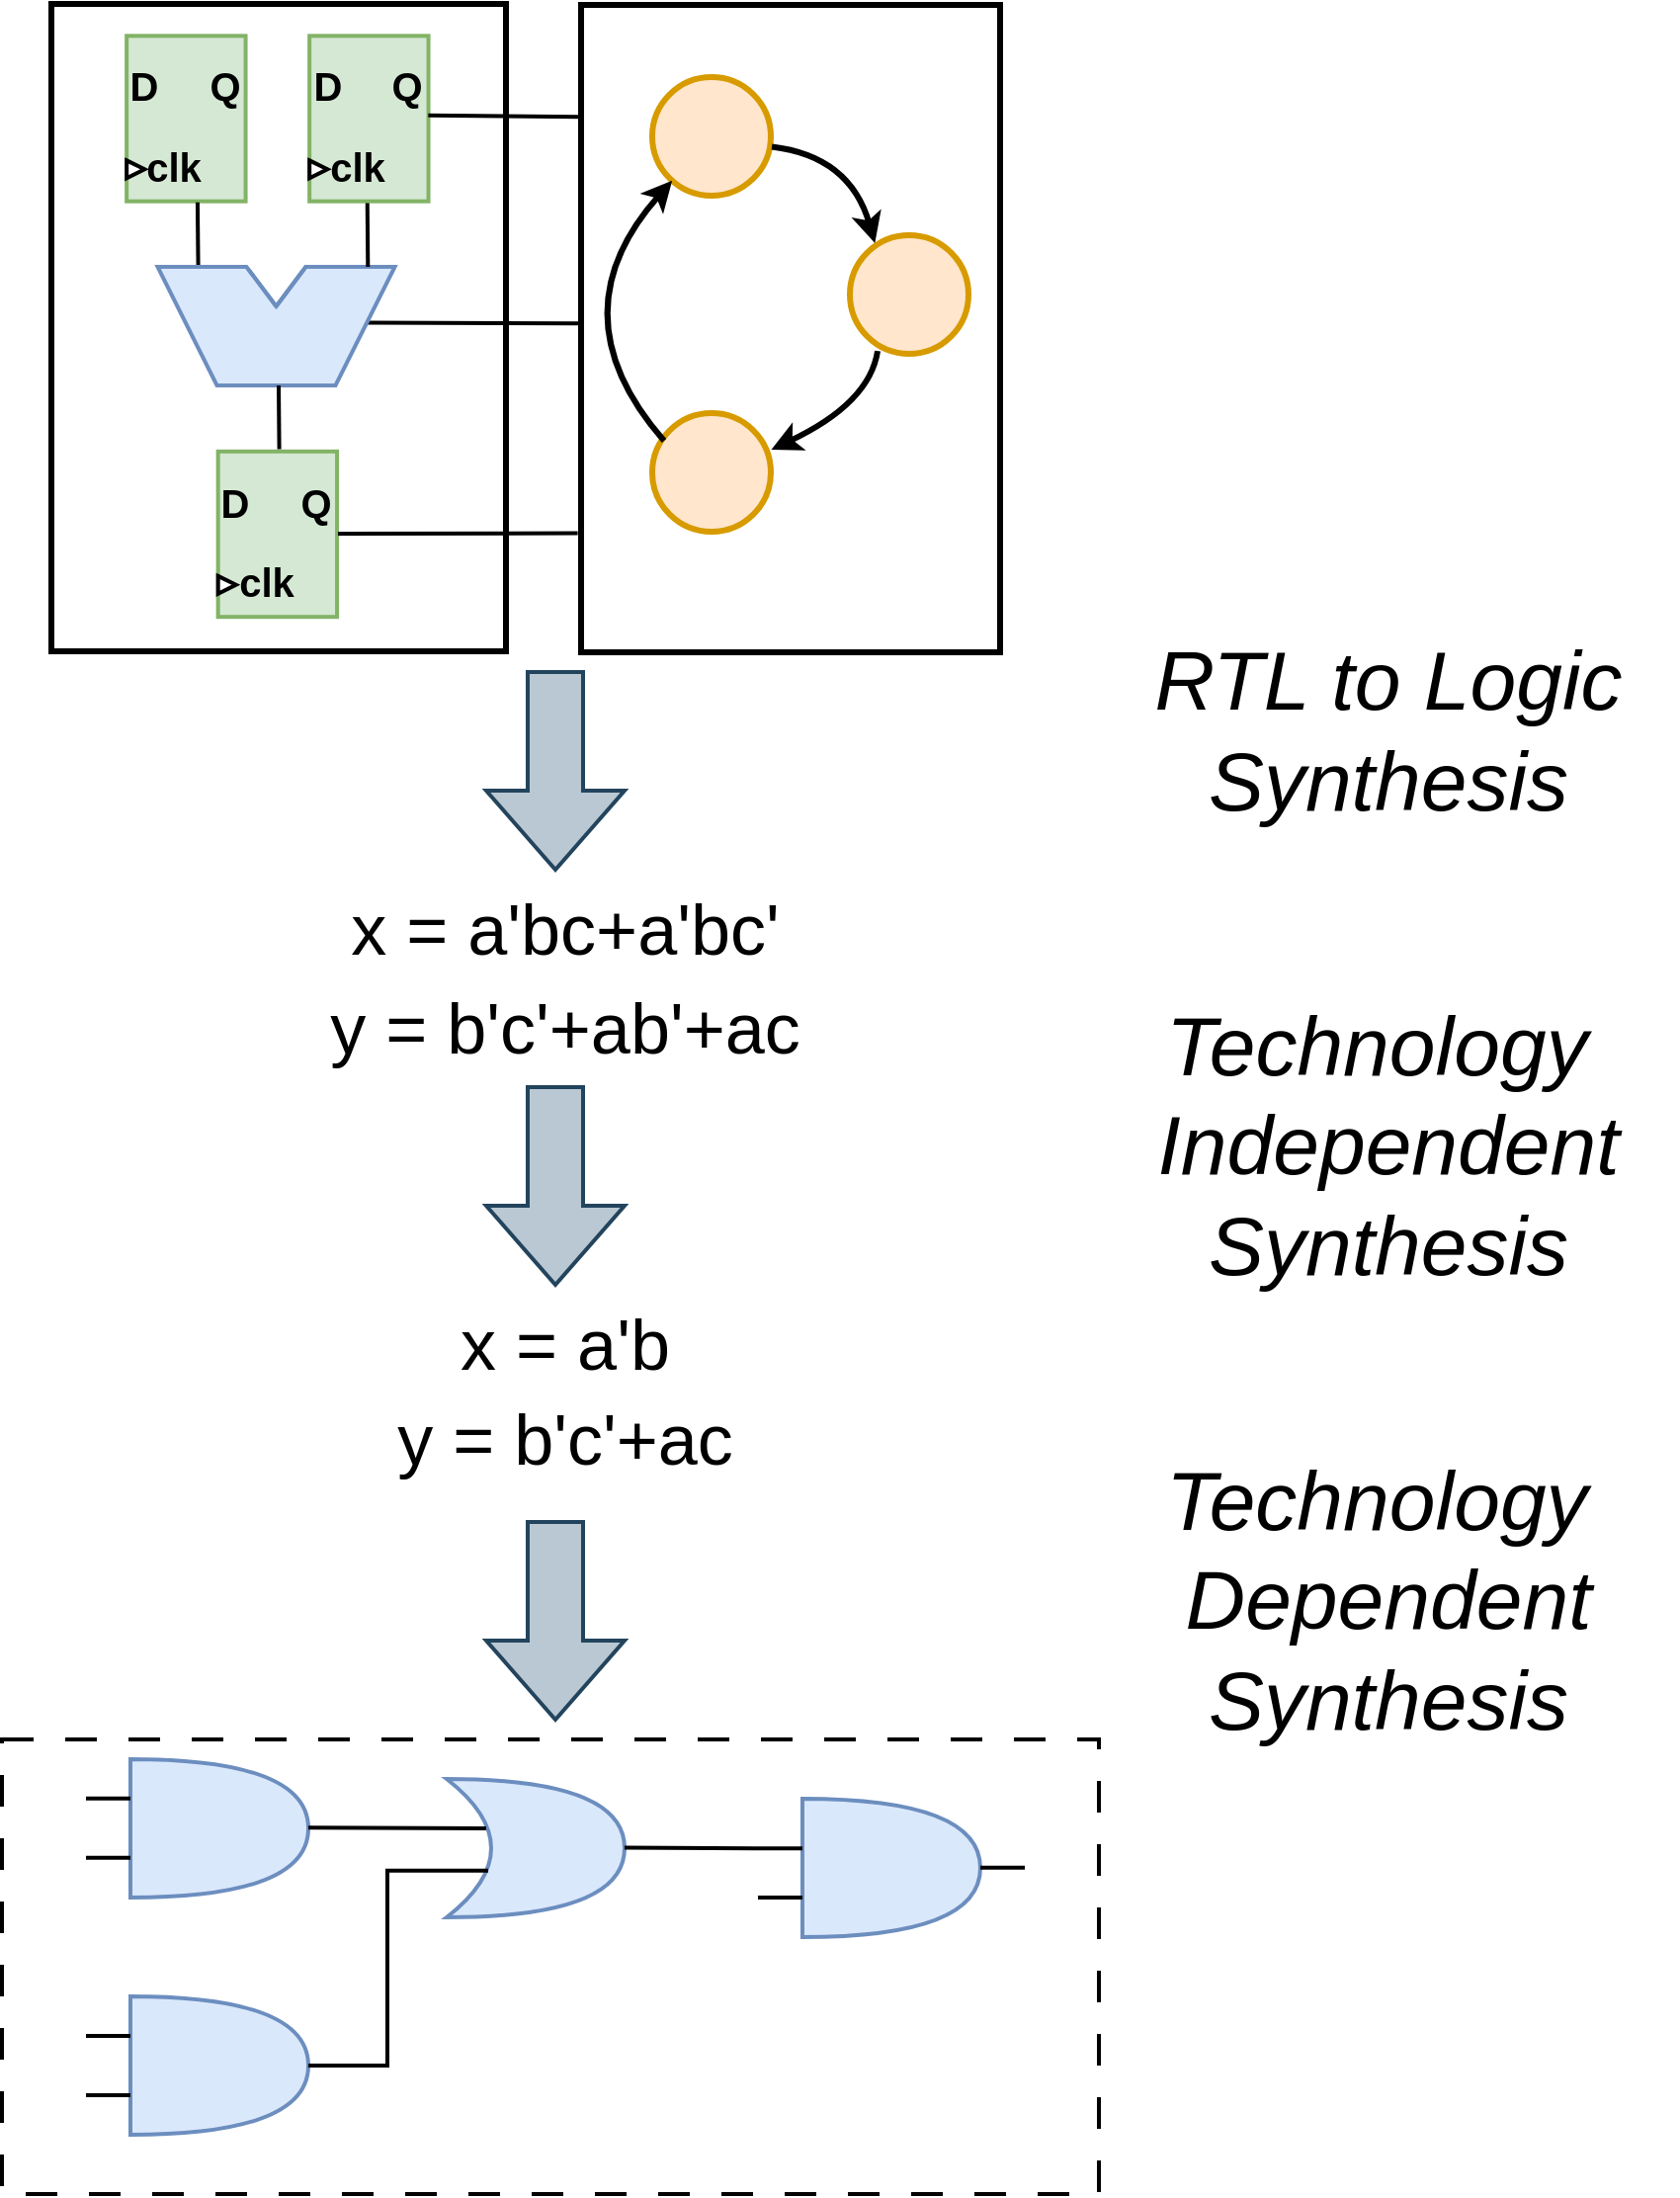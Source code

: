 <mxfile version="24.2.3" type="github">
  <diagram name="第 1 页" id="q-j6vuq5w8XLsUYLvh6M">
    <mxGraphModel dx="2524" dy="1431" grid="1" gridSize="10" guides="1" tooltips="1" connect="1" arrows="1" fold="1" page="1" pageScale="1" pageWidth="850" pageHeight="1130" math="0" shadow="0">
      <root>
        <mxCell id="0" />
        <mxCell id="1" parent="0" />
        <mxCell id="Zr5mx6mt9YZKuDAXMMV7-150" value="" style="rounded=0;whiteSpace=wrap;html=1;dashed=1;dashPattern=8 8;strokeWidth=2;" vertex="1" parent="1">
          <mxGeometry x="1" y="890" width="555" height="230" as="geometry" />
        </mxCell>
        <mxCell id="Zr5mx6mt9YZKuDAXMMV7-30" value="" style="rounded=0;whiteSpace=wrap;html=1;strokeWidth=3;fontFamily=Helvetica;" vertex="1" parent="1">
          <mxGeometry x="294" y="12.5" width="212" height="327.5" as="geometry" />
        </mxCell>
        <mxCell id="Zr5mx6mt9YZKuDAXMMV7-31" value="" style="ellipse;whiteSpace=wrap;html=1;aspect=fixed;fillColor=#ffe6cc;strokeColor=#d79b00;strokeWidth=3;fontFamily=Helvetica;" vertex="1" parent="1">
          <mxGeometry x="330" y="49" width="60" height="60" as="geometry" />
        </mxCell>
        <mxCell id="Zr5mx6mt9YZKuDAXMMV7-32" value="" style="ellipse;whiteSpace=wrap;html=1;aspect=fixed;fillColor=#ffe6cc;strokeColor=#d79b00;strokeWidth=3;fontFamily=Helvetica;" vertex="1" parent="1">
          <mxGeometry x="430" y="129" width="60" height="60" as="geometry" />
        </mxCell>
        <mxCell id="Zr5mx6mt9YZKuDAXMMV7-33" value="" style="ellipse;whiteSpace=wrap;html=1;aspect=fixed;fillColor=#ffe6cc;strokeColor=#d79b00;strokeWidth=3;fontFamily=Helvetica;" vertex="1" parent="1">
          <mxGeometry x="330" y="219" width="60" height="60" as="geometry" />
        </mxCell>
        <mxCell id="Zr5mx6mt9YZKuDAXMMV7-40" value="" style="curved=1;endArrow=classic;html=1;rounded=0;strokeWidth=3;exitX=0.427;exitY=1.016;exitDx=0;exitDy=0;exitPerimeter=0;fontFamily=Helvetica;" edge="1" parent="1" target="Zr5mx6mt9YZKuDAXMMV7-31">
          <mxGeometry width="50" height="50" relative="1" as="geometry">
            <mxPoint x="336" y="233" as="sourcePoint" />
            <mxPoint x="246" y="85" as="targetPoint" />
            <Array as="points">
              <mxPoint x="280" y="169" />
            </Array>
          </mxGeometry>
        </mxCell>
        <mxCell id="Zr5mx6mt9YZKuDAXMMV7-41" value="" style="curved=1;endArrow=classic;html=1;rounded=0;strokeWidth=3;exitX=1.009;exitY=0.588;exitDx=0;exitDy=0;exitPerimeter=0;entryX=0.211;entryY=0.066;entryDx=0;entryDy=0;entryPerimeter=0;fontFamily=Helvetica;" edge="1" parent="1" source="Zr5mx6mt9YZKuDAXMMV7-31" target="Zr5mx6mt9YZKuDAXMMV7-32">
          <mxGeometry width="50" height="50" relative="1" as="geometry">
            <mxPoint x="456" y="131" as="sourcePoint" />
            <mxPoint x="460" y="-1" as="targetPoint" />
            <Array as="points">
              <mxPoint x="430" y="89" />
            </Array>
          </mxGeometry>
        </mxCell>
        <mxCell id="Zr5mx6mt9YZKuDAXMMV7-42" value="" style="curved=1;endArrow=classic;html=1;rounded=0;strokeWidth=3;exitX=0.234;exitY=0.976;exitDx=0;exitDy=0;exitPerimeter=0;entryX=1.004;entryY=0.308;entryDx=0;entryDy=0;entryPerimeter=0;fontFamily=Helvetica;" edge="1" parent="1" source="Zr5mx6mt9YZKuDAXMMV7-32" target="Zr5mx6mt9YZKuDAXMMV7-33">
          <mxGeometry width="50" height="50" relative="1" as="geometry">
            <mxPoint x="401" y="209" as="sourcePoint" />
            <mxPoint x="453" y="258" as="targetPoint" />
            <Array as="points">
              <mxPoint x="440" y="214" />
            </Array>
          </mxGeometry>
        </mxCell>
        <mxCell id="Zr5mx6mt9YZKuDAXMMV7-43" value="" style="html=1;shadow=0;dashed=0;align=center;verticalAlign=middle;shape=mxgraph.arrows2.arrow;dy=0.6;dx=40;direction=south;notch=0;fillColor=#bac8d3;strokeColor=#23445d;strokeWidth=2;fontFamily=Helvetica;" vertex="1" parent="1">
          <mxGeometry x="246" y="350" width="70" height="100" as="geometry" />
        </mxCell>
        <mxCell id="Zr5mx6mt9YZKuDAXMMV7-66" value="" style="group;fontFamily=Helvetica;" vertex="1" connectable="0" parent="1">
          <mxGeometry x="46" y="28.75" width="210" height="308.75" as="geometry" />
        </mxCell>
        <mxCell id="Zr5mx6mt9YZKuDAXMMV7-121" value="" style="rounded=0;whiteSpace=wrap;html=1;strokeWidth=3;fontFamily=Helvetica;" vertex="1" parent="Zr5mx6mt9YZKuDAXMMV7-66">
          <mxGeometry x="-20" y="-16.75" width="230" height="327.5" as="geometry" />
        </mxCell>
        <mxCell id="Zr5mx6mt9YZKuDAXMMV7-67" value="" style="rounded=0;whiteSpace=wrap;html=1;rotation=90;strokeWidth=2;fontFamily=Helvetica;fillColor=#d5e8d4;strokeColor=#82b366;" vertex="1" parent="Zr5mx6mt9YZKuDAXMMV7-66">
          <mxGeometry x="6.333" y="11.149" width="83.69" height="60.203" as="geometry" />
        </mxCell>
        <mxCell id="Zr5mx6mt9YZKuDAXMMV7-68" value="&lt;font size=&quot;1&quot;&gt;&lt;b style=&quot;font-size: 20px;&quot;&gt;D&lt;/b&gt;&lt;/font&gt;" style="text;html=1;strokeColor=none;fillColor=none;align=center;verticalAlign=middle;whiteSpace=wrap;rounded=0;strokeWidth=2;fontFamily=Helvetica;" vertex="1" parent="Zr5mx6mt9YZKuDAXMMV7-66">
          <mxGeometry y="11.149" width="54.286" height="26.757" as="geometry" />
        </mxCell>
        <mxCell id="Zr5mx6mt9YZKuDAXMMV7-69" value="&lt;font size=&quot;1&quot;&gt;&lt;b style=&quot;font-size: 20px;&quot;&gt;Q&lt;/b&gt;&lt;/font&gt;" style="text;html=1;strokeColor=none;fillColor=none;align=center;verticalAlign=middle;whiteSpace=wrap;rounded=0;strokeWidth=2;fontFamily=Helvetica;" vertex="1" parent="Zr5mx6mt9YZKuDAXMMV7-66">
          <mxGeometry x="40.714" y="11.149" width="54.286" height="26.757" as="geometry" />
        </mxCell>
        <mxCell id="Zr5mx6mt9YZKuDAXMMV7-70" value="" style="triangle;whiteSpace=wrap;html=1;strokeWidth=2;fontFamily=Helvetica;" vertex="1" parent="Zr5mx6mt9YZKuDAXMMV7-66">
          <mxGeometry x="18.095" y="62.432" width="9.048" height="8.919" as="geometry" />
        </mxCell>
        <mxCell id="Zr5mx6mt9YZKuDAXMMV7-71" value="&lt;font size=&quot;1&quot;&gt;&lt;b style=&quot;font-size: 20px;&quot;&gt;clk&lt;/b&gt;&lt;/font&gt;" style="text;html=1;strokeColor=none;fillColor=none;align=center;verticalAlign=middle;whiteSpace=wrap;rounded=0;strokeWidth=2;fontFamily=Helvetica;" vertex="1" parent="Zr5mx6mt9YZKuDAXMMV7-66">
          <mxGeometry x="15.381" y="51.73" width="54.286" height="26.757" as="geometry" />
        </mxCell>
        <mxCell id="Zr5mx6mt9YZKuDAXMMV7-118" value="" style="endArrow=none;html=1;rounded=0;endSize=6;strokeWidth=2;entryX=0.82;entryY=0.974;entryDx=0;entryDy=0;entryPerimeter=0;exitX=1.006;exitY=0.404;exitDx=0;exitDy=0;exitPerimeter=0;fontFamily=Helvetica;" edge="1" parent="Zr5mx6mt9YZKuDAXMMV7-66" source="Zr5mx6mt9YZKuDAXMMV7-67">
          <mxGeometry width="50" height="50" relative="1" as="geometry">
            <mxPoint x="55.005" y="82.5" as="sourcePoint" />
            <mxPoint x="54.29" y="116.21" as="targetPoint" />
          </mxGeometry>
        </mxCell>
        <mxCell id="Zr5mx6mt9YZKuDAXMMV7-123" value="" style="endArrow=none;html=1;rounded=0;endSize=6;strokeWidth=2;exitX=-0.004;exitY=0.492;exitDx=0;exitDy=0;exitPerimeter=0;entryX=0.481;entryY=0.002;entryDx=0;entryDy=0;entryPerimeter=0;fontFamily=Helvetica;" edge="1" parent="Zr5mx6mt9YZKuDAXMMV7-66" source="Zr5mx6mt9YZKuDAXMMV7-30">
          <mxGeometry width="50" height="50" relative="1" as="geometry">
            <mxPoint x="308" y="145.5" as="sourcePoint" />
            <mxPoint x="140" y="144.5" as="targetPoint" />
          </mxGeometry>
        </mxCell>
        <mxCell id="Zr5mx6mt9YZKuDAXMMV7-80" value="" style="group;fontFamily=Helvetica;" vertex="1" connectable="0" parent="1">
          <mxGeometry x="138.5" y="28.75" width="95" height="82.5" as="geometry" />
        </mxCell>
        <mxCell id="Zr5mx6mt9YZKuDAXMMV7-81" value="" style="rounded=0;whiteSpace=wrap;html=1;rotation=90;strokeWidth=2;fontFamily=Helvetica;fillColor=#d5e8d4;strokeColor=#82b366;" vertex="1" parent="Zr5mx6mt9YZKuDAXMMV7-80">
          <mxGeometry x="6.333" y="11.149" width="83.69" height="60.203" as="geometry" />
        </mxCell>
        <mxCell id="Zr5mx6mt9YZKuDAXMMV7-82" value="&lt;font size=&quot;1&quot;&gt;&lt;b style=&quot;font-size: 20px;&quot;&gt;D&lt;/b&gt;&lt;/font&gt;" style="text;html=1;strokeColor=none;fillColor=none;align=center;verticalAlign=middle;whiteSpace=wrap;rounded=0;strokeWidth=2;fontFamily=Helvetica;" vertex="1" parent="Zr5mx6mt9YZKuDAXMMV7-80">
          <mxGeometry y="11.149" width="54.286" height="26.757" as="geometry" />
        </mxCell>
        <mxCell id="Zr5mx6mt9YZKuDAXMMV7-83" value="&lt;font size=&quot;1&quot;&gt;&lt;b style=&quot;font-size: 20px;&quot;&gt;Q&lt;/b&gt;&lt;/font&gt;" style="text;html=1;strokeColor=none;fillColor=none;align=center;verticalAlign=middle;whiteSpace=wrap;rounded=0;strokeWidth=2;fontFamily=Helvetica;" vertex="1" parent="Zr5mx6mt9YZKuDAXMMV7-80">
          <mxGeometry x="40.714" y="11.149" width="54.286" height="26.757" as="geometry" />
        </mxCell>
        <mxCell id="Zr5mx6mt9YZKuDAXMMV7-84" value="" style="triangle;whiteSpace=wrap;html=1;strokeWidth=2;fontFamily=Helvetica;" vertex="1" parent="Zr5mx6mt9YZKuDAXMMV7-80">
          <mxGeometry x="18.095" y="62.432" width="9.048" height="8.919" as="geometry" />
        </mxCell>
        <mxCell id="Zr5mx6mt9YZKuDAXMMV7-85" value="&lt;font size=&quot;1&quot;&gt;&lt;b style=&quot;font-size: 20px;&quot;&gt;clk&lt;/b&gt;&lt;/font&gt;" style="text;html=1;strokeColor=none;fillColor=none;align=center;verticalAlign=middle;whiteSpace=wrap;rounded=0;strokeWidth=2;fontFamily=Helvetica;" vertex="1" parent="Zr5mx6mt9YZKuDAXMMV7-80">
          <mxGeometry x="15.381" y="51.73" width="54.286" height="26.757" as="geometry" />
        </mxCell>
        <mxCell id="Zr5mx6mt9YZKuDAXMMV7-87" value="" style="group;fontFamily=Helvetica;" vertex="1" connectable="0" parent="1">
          <mxGeometry x="92.25" y="239" width="95" height="82.5" as="geometry" />
        </mxCell>
        <mxCell id="Zr5mx6mt9YZKuDAXMMV7-88" value="" style="rounded=0;whiteSpace=wrap;html=1;rotation=90;strokeWidth=2;fontFamily=Helvetica;fillColor=#d5e8d4;strokeColor=#82b366;" vertex="1" parent="Zr5mx6mt9YZKuDAXMMV7-87">
          <mxGeometry x="6.333" y="11.149" width="83.69" height="60.203" as="geometry" />
        </mxCell>
        <mxCell id="Zr5mx6mt9YZKuDAXMMV7-89" value="&lt;font size=&quot;1&quot;&gt;&lt;b style=&quot;font-size: 20px;&quot;&gt;D&lt;/b&gt;&lt;/font&gt;" style="text;html=1;strokeColor=none;fillColor=none;align=center;verticalAlign=middle;whiteSpace=wrap;rounded=0;strokeWidth=2;fontFamily=Helvetica;" vertex="1" parent="Zr5mx6mt9YZKuDAXMMV7-87">
          <mxGeometry y="11.149" width="54.286" height="26.757" as="geometry" />
        </mxCell>
        <mxCell id="Zr5mx6mt9YZKuDAXMMV7-90" value="&lt;font size=&quot;1&quot;&gt;&lt;b style=&quot;font-size: 20px;&quot;&gt;Q&lt;/b&gt;&lt;/font&gt;" style="text;html=1;strokeColor=none;fillColor=none;align=center;verticalAlign=middle;whiteSpace=wrap;rounded=0;strokeWidth=2;fontFamily=Helvetica;" vertex="1" parent="Zr5mx6mt9YZKuDAXMMV7-87">
          <mxGeometry x="40.714" y="11.149" width="54.286" height="26.757" as="geometry" />
        </mxCell>
        <mxCell id="Zr5mx6mt9YZKuDAXMMV7-91" value="" style="triangle;whiteSpace=wrap;html=1;strokeWidth=2;fontFamily=Helvetica;" vertex="1" parent="Zr5mx6mt9YZKuDAXMMV7-87">
          <mxGeometry x="18.095" y="62.432" width="9.048" height="8.919" as="geometry" />
        </mxCell>
        <mxCell id="Zr5mx6mt9YZKuDAXMMV7-92" value="&lt;font size=&quot;1&quot;&gt;&lt;b style=&quot;font-size: 20px;&quot;&gt;clk&lt;/b&gt;&lt;/font&gt;" style="text;html=1;strokeColor=none;fillColor=none;align=center;verticalAlign=middle;whiteSpace=wrap;rounded=0;strokeWidth=2;fontFamily=Helvetica;" vertex="1" parent="Zr5mx6mt9YZKuDAXMMV7-87">
          <mxGeometry x="15.381" y="51.73" width="54.286" height="26.757" as="geometry" />
        </mxCell>
        <mxCell id="Zr5mx6mt9YZKuDAXMMV7-112" value="" style="shape=trapezoid;perimeter=trapezoidPerimeter;whiteSpace=wrap;html=1;fixedSize=1;rotation=-180;strokeWidth=2;size=30;fillColor=#dae8fc;strokeColor=#6c8ebf;fontFamily=Helvetica;" vertex="1" parent="1">
          <mxGeometry x="79.75" y="145" width="120" height="60" as="geometry" />
        </mxCell>
        <mxCell id="Zr5mx6mt9YZKuDAXMMV7-113" value="" style="triangle;whiteSpace=wrap;html=1;rotation=90;strokeWidth=2;fillColor=#ffffff;strokeColor=#6C8EBF;fontFamily=Helvetica;" vertex="1" parent="1">
          <mxGeometry x="129.75" y="140" width="20" height="30" as="geometry" />
        </mxCell>
        <mxCell id="Zr5mx6mt9YZKuDAXMMV7-114" value="" style="endArrow=none;html=1;rounded=0;strokeColor=#ffffff;strokeWidth=3;curved=0;fontFamily=Helvetica;" edge="1" parent="1">
          <mxGeometry width="50" height="50" relative="1" as="geometry">
            <mxPoint x="125.25" y="144.95" as="sourcePoint" />
            <mxPoint x="154.25" y="144.95" as="targetPoint" />
          </mxGeometry>
        </mxCell>
        <mxCell id="Zr5mx6mt9YZKuDAXMMV7-115" value="" style="endArrow=none;html=1;rounded=0;exitX=0.627;exitY=1.005;exitDx=0;exitDy=0;exitPerimeter=0;entryX=1;entryY=0.5;entryDx=0;entryDy=0;strokeWidth=2;strokeColor=#6C8EBF;fontFamily=Helvetica;" edge="1" parent="1" source="Zr5mx6mt9YZKuDAXMMV7-112" target="Zr5mx6mt9YZKuDAXMMV7-113">
          <mxGeometry width="50" height="50" relative="1" as="geometry">
            <mxPoint x="129.75" y="135" as="sourcePoint" />
            <mxPoint x="179.75" y="85" as="targetPoint" />
          </mxGeometry>
        </mxCell>
        <mxCell id="Zr5mx6mt9YZKuDAXMMV7-116" value="" style="endArrow=none;html=1;rounded=0;exitX=1;exitY=0.5;exitDx=0;exitDy=0;entryX=0.373;entryY=1.008;entryDx=0;entryDy=0;strokeWidth=2;entryPerimeter=0;strokeColor=#6C8EBF;fontFamily=Helvetica;" edge="1" parent="1" source="Zr5mx6mt9YZKuDAXMMV7-113" target="Zr5mx6mt9YZKuDAXMMV7-112">
          <mxGeometry width="50" height="50" relative="1" as="geometry">
            <mxPoint x="134.75" y="155" as="sourcePoint" />
            <mxPoint x="149.75" y="175" as="targetPoint" />
          </mxGeometry>
        </mxCell>
        <mxCell id="Zr5mx6mt9YZKuDAXMMV7-119" value="" style="endArrow=none;html=1;rounded=0;endSize=6;strokeWidth=2;entryX=0.82;entryY=0.974;entryDx=0;entryDy=0;entryPerimeter=0;exitX=1.006;exitY=0.404;exitDx=0;exitDy=0;exitPerimeter=0;fontFamily=Helvetica;" edge="1" parent="1">
          <mxGeometry width="50" height="50" relative="1" as="geometry">
            <mxPoint x="185.86" y="112.79" as="sourcePoint" />
            <mxPoint x="186.15" y="145.0" as="targetPoint" />
          </mxGeometry>
        </mxCell>
        <mxCell id="Zr5mx6mt9YZKuDAXMMV7-120" value="" style="endArrow=none;html=1;rounded=0;endSize=6;strokeWidth=2;entryX=0.82;entryY=0.974;entryDx=0;entryDy=0;entryPerimeter=0;exitX=1.006;exitY=0.404;exitDx=0;exitDy=0;exitPerimeter=0;fontFamily=Helvetica;" edge="1" parent="1">
          <mxGeometry width="50" height="50" relative="1" as="geometry">
            <mxPoint x="141" y="205" as="sourcePoint" />
            <mxPoint x="141.29" y="237.21" as="targetPoint" />
          </mxGeometry>
        </mxCell>
        <mxCell id="Zr5mx6mt9YZKuDAXMMV7-122" value="" style="endArrow=none;html=1;rounded=0;endSize=6;strokeWidth=2;exitX=-0.003;exitY=0.173;exitDx=0;exitDy=0;exitPerimeter=0;entryX=0.481;entryY=0.002;entryDx=0;entryDy=0;entryPerimeter=0;fontFamily=Helvetica;" edge="1" parent="1" source="Zr5mx6mt9YZKuDAXMMV7-30" target="Zr5mx6mt9YZKuDAXMMV7-81">
          <mxGeometry width="50" height="50" relative="1" as="geometry">
            <mxPoint x="110" y="122.75" as="sourcePoint" />
            <mxPoint x="110.29" y="154.96" as="targetPoint" />
          </mxGeometry>
        </mxCell>
        <mxCell id="Zr5mx6mt9YZKuDAXMMV7-124" value="" style="endArrow=none;html=1;rounded=0;endSize=6;strokeWidth=2;exitX=-0.008;exitY=0.816;exitDx=0;exitDy=0;exitPerimeter=0;entryX=0.481;entryY=0.002;entryDx=0;entryDy=0;entryPerimeter=0;fontFamily=Helvetica;" edge="1" parent="1" source="Zr5mx6mt9YZKuDAXMMV7-30">
          <mxGeometry width="50" height="50" relative="1" as="geometry">
            <mxPoint x="370" y="280.5" as="sourcePoint" />
            <mxPoint x="171" y="280" as="targetPoint" />
          </mxGeometry>
        </mxCell>
        <mxCell id="Zr5mx6mt9YZKuDAXMMV7-125" value="&lt;font style=&quot;font-size: 36px;&quot;&gt;x = a&#39;bc+a&#39;bc&#39;&lt;/font&gt;" style="text;html=1;align=center;verticalAlign=middle;whiteSpace=wrap;rounded=0;fontFamily=Helvetica;" vertex="1" parent="1">
          <mxGeometry x="66" y="450" width="440" height="60" as="geometry" />
        </mxCell>
        <mxCell id="Zr5mx6mt9YZKuDAXMMV7-126" value="&lt;font style=&quot;font-size: 36px;&quot;&gt;y = b&#39;c&#39;+ab&#39;+ac&lt;/font&gt;" style="text;html=1;align=center;verticalAlign=middle;whiteSpace=wrap;rounded=0;fontFamily=Helvetica;" vertex="1" parent="1">
          <mxGeometry x="66" y="500" width="440" height="60" as="geometry" />
        </mxCell>
        <mxCell id="Zr5mx6mt9YZKuDAXMMV7-127" value="" style="html=1;shadow=0;dashed=0;align=center;verticalAlign=middle;shape=mxgraph.arrows2.arrow;dy=0.6;dx=40;direction=south;notch=0;fillColor=#bac8d3;strokeColor=#23445d;strokeWidth=2;fontFamily=Helvetica;" vertex="1" parent="1">
          <mxGeometry x="246" y="560" width="70" height="100" as="geometry" />
        </mxCell>
        <mxCell id="Zr5mx6mt9YZKuDAXMMV7-128" value="&lt;font style=&quot;font-size: 36px;&quot;&gt;x = a&#39;b&lt;/font&gt;" style="text;html=1;align=center;verticalAlign=middle;whiteSpace=wrap;rounded=0;fontFamily=Helvetica;" vertex="1" parent="1">
          <mxGeometry x="66" y="660" width="440" height="60" as="geometry" />
        </mxCell>
        <mxCell id="Zr5mx6mt9YZKuDAXMMV7-129" value="&lt;font style=&quot;font-size: 36px;&quot;&gt;y = b&#39;c&#39;+ac&lt;/font&gt;" style="text;html=1;align=center;verticalAlign=middle;whiteSpace=wrap;rounded=0;fontFamily=Helvetica;" vertex="1" parent="1">
          <mxGeometry x="66" y="708" width="440" height="60" as="geometry" />
        </mxCell>
        <mxCell id="Zr5mx6mt9YZKuDAXMMV7-130" value="" style="html=1;shadow=0;dashed=0;align=center;verticalAlign=middle;shape=mxgraph.arrows2.arrow;dy=0.6;dx=40;direction=south;notch=0;fillColor=#bac8d3;strokeColor=#23445d;strokeWidth=2;fontFamily=Helvetica;" vertex="1" parent="1">
          <mxGeometry x="246" y="780" width="70" height="100" as="geometry" />
        </mxCell>
        <mxCell id="Zr5mx6mt9YZKuDAXMMV7-131" value="" style="shape=or;whiteSpace=wrap;html=1;fillColor=#dae8fc;strokeColor=#6c8ebf;strokeWidth=2;" vertex="1" parent="1">
          <mxGeometry x="66" y="900" width="90" height="70" as="geometry" />
        </mxCell>
        <mxCell id="Zr5mx6mt9YZKuDAXMMV7-132" value="" style="shape=xor;whiteSpace=wrap;html=1;fillColor=#dae8fc;strokeColor=#6c8ebf;strokeWidth=2;" vertex="1" parent="1">
          <mxGeometry x="226" y="910" width="90" height="70" as="geometry" />
        </mxCell>
        <mxCell id="Zr5mx6mt9YZKuDAXMMV7-134" value="" style="shape=or;whiteSpace=wrap;html=1;fillColor=#dae8fc;strokeColor=#6c8ebf;strokeWidth=2;" vertex="1" parent="1">
          <mxGeometry x="66" y="1020" width="90" height="70" as="geometry" />
        </mxCell>
        <mxCell id="Zr5mx6mt9YZKuDAXMMV7-135" value="" style="shape=or;whiteSpace=wrap;html=1;fillColor=#dae8fc;strokeColor=#6c8ebf;strokeWidth=2;" vertex="1" parent="1">
          <mxGeometry x="406" y="920" width="90" height="70" as="geometry" />
        </mxCell>
        <mxCell id="Zr5mx6mt9YZKuDAXMMV7-136" value="" style="endArrow=none;html=1;rounded=0;endSize=6;strokeWidth=2;entryX=0.481;entryY=0.002;entryDx=0;entryDy=0;entryPerimeter=0;fontFamily=Helvetica;exitX=0.222;exitY=0.357;exitDx=0;exitDy=0;exitPerimeter=0;" edge="1" parent="1" source="Zr5mx6mt9YZKuDAXMMV7-132">
          <mxGeometry width="50" height="50" relative="1" as="geometry">
            <mxPoint x="256" y="930" as="sourcePoint" />
            <mxPoint x="156" y="934.58" as="targetPoint" />
          </mxGeometry>
        </mxCell>
        <mxCell id="Zr5mx6mt9YZKuDAXMMV7-141" value="" style="endArrow=none;html=1;rounded=0;endSize=6;strokeWidth=2;fontFamily=Helvetica;" edge="1" parent="1">
          <mxGeometry width="50" height="50" relative="1" as="geometry">
            <mxPoint x="66" y="1040" as="sourcePoint" />
            <mxPoint x="43.5" y="1040" as="targetPoint" />
          </mxGeometry>
        </mxCell>
        <mxCell id="Zr5mx6mt9YZKuDAXMMV7-143" value="" style="endArrow=none;html=1;rounded=0;endSize=6;strokeWidth=2;entryX=1;entryY=0.5;entryDx=0;entryDy=0;entryPerimeter=0;fontFamily=Helvetica;exitX=0.222;exitY=0.357;exitDx=0;exitDy=0;exitPerimeter=0;edgeStyle=orthogonalEdgeStyle;" edge="1" parent="1" target="Zr5mx6mt9YZKuDAXMMV7-134">
          <mxGeometry width="50" height="50" relative="1" as="geometry">
            <mxPoint x="247" y="956.42" as="sourcePoint" />
            <mxPoint x="157" y="956" as="targetPoint" />
            <Array as="points">
              <mxPoint x="196" y="956" />
              <mxPoint x="196" y="1055" />
            </Array>
          </mxGeometry>
        </mxCell>
        <mxCell id="Zr5mx6mt9YZKuDAXMMV7-144" value="" style="endArrow=none;html=1;rounded=0;endSize=6;strokeWidth=2;entryX=0.481;entryY=0.002;entryDx=0;entryDy=0;entryPerimeter=0;fontFamily=Helvetica;exitX=0.222;exitY=0.357;exitDx=0;exitDy=0;exitPerimeter=0;" edge="1" parent="1">
          <mxGeometry width="50" height="50" relative="1" as="geometry">
            <mxPoint x="406" y="945.18" as="sourcePoint" />
            <mxPoint x="316" y="944.76" as="targetPoint" />
          </mxGeometry>
        </mxCell>
        <mxCell id="Zr5mx6mt9YZKuDAXMMV7-145" value="" style="endArrow=none;html=1;rounded=0;endSize=6;strokeWidth=2;fontFamily=Helvetica;" edge="1" parent="1">
          <mxGeometry width="50" height="50" relative="1" as="geometry">
            <mxPoint x="66" y="1070" as="sourcePoint" />
            <mxPoint x="43.5" y="1070" as="targetPoint" />
          </mxGeometry>
        </mxCell>
        <mxCell id="Zr5mx6mt9YZKuDAXMMV7-146" value="" style="endArrow=none;html=1;rounded=0;endSize=6;strokeWidth=2;fontFamily=Helvetica;" edge="1" parent="1">
          <mxGeometry width="50" height="50" relative="1" as="geometry">
            <mxPoint x="66" y="919.92" as="sourcePoint" />
            <mxPoint x="43.5" y="919.92" as="targetPoint" />
          </mxGeometry>
        </mxCell>
        <mxCell id="Zr5mx6mt9YZKuDAXMMV7-147" value="" style="endArrow=none;html=1;rounded=0;endSize=6;strokeWidth=2;fontFamily=Helvetica;" edge="1" parent="1">
          <mxGeometry width="50" height="50" relative="1" as="geometry">
            <mxPoint x="66" y="949.92" as="sourcePoint" />
            <mxPoint x="43.5" y="949.92" as="targetPoint" />
          </mxGeometry>
        </mxCell>
        <mxCell id="Zr5mx6mt9YZKuDAXMMV7-148" value="" style="endArrow=none;html=1;rounded=0;endSize=6;strokeWidth=2;fontFamily=Helvetica;" edge="1" parent="1">
          <mxGeometry width="50" height="50" relative="1" as="geometry">
            <mxPoint x="406" y="970" as="sourcePoint" />
            <mxPoint x="383.5" y="970" as="targetPoint" />
          </mxGeometry>
        </mxCell>
        <mxCell id="Zr5mx6mt9YZKuDAXMMV7-149" value="" style="endArrow=none;html=1;rounded=0;endSize=6;strokeWidth=2;fontFamily=Helvetica;" edge="1" parent="1">
          <mxGeometry width="50" height="50" relative="1" as="geometry">
            <mxPoint x="518.5" y="954.83" as="sourcePoint" />
            <mxPoint x="496" y="954.83" as="targetPoint" />
          </mxGeometry>
        </mxCell>
        <mxCell id="Zr5mx6mt9YZKuDAXMMV7-151" value="&lt;font style=&quot;font-size: 42px;&quot;&gt;&lt;i&gt;RTL to Logic&lt;/i&gt;&lt;/font&gt;&lt;div style=&quot;font-size: 42px;&quot;&gt;&lt;font style=&quot;font-size: 42px;&quot;&gt;&lt;i&gt;Synthesis&lt;/i&gt;&lt;/font&gt;&lt;/div&gt;" style="text;html=1;align=center;verticalAlign=middle;whiteSpace=wrap;rounded=0;fontFamily=Helvetica;strokeWidth=3;" vertex="1" parent="1">
          <mxGeometry x="556" y="350" width="293" height="60" as="geometry" />
        </mxCell>
        <mxCell id="Zr5mx6mt9YZKuDAXMMV7-152" value="&lt;span style=&quot;font-size: 42px;&quot;&gt;&lt;i&gt;Technology&amp;nbsp;&lt;/i&gt;&lt;/span&gt;&lt;div&gt;&lt;span style=&quot;font-size: 42px;&quot;&gt;&lt;i&gt;Independent&lt;/i&gt;&lt;/span&gt;&lt;/div&gt;&lt;div&gt;&lt;span style=&quot;font-size: 42px;&quot;&gt;&lt;i&gt;Synthesis&lt;/i&gt;&lt;/span&gt;&lt;/div&gt;" style="text;html=1;align=center;verticalAlign=middle;whiteSpace=wrap;rounded=0;fontFamily=Helvetica;strokeWidth=3;" vertex="1" parent="1">
          <mxGeometry x="591" y="560" width="223" height="60" as="geometry" />
        </mxCell>
        <mxCell id="Zr5mx6mt9YZKuDAXMMV7-153" value="&lt;span style=&quot;font-size: 42px;&quot;&gt;&lt;i&gt;Technology&amp;nbsp;&lt;/i&gt;&lt;/span&gt;&lt;div&gt;&lt;span style=&quot;font-size: 42px;&quot;&gt;&lt;i&gt;Dependent&lt;/i&gt;&lt;/span&gt;&lt;/div&gt;&lt;div&gt;&lt;span style=&quot;font-size: 42px;&quot;&gt;&lt;i&gt;Synthesis&lt;/i&gt;&lt;/span&gt;&lt;/div&gt;" style="text;html=1;align=center;verticalAlign=middle;whiteSpace=wrap;rounded=0;fontFamily=Helvetica;strokeWidth=3;" vertex="1" parent="1">
          <mxGeometry x="586" y="790" width="233" height="60" as="geometry" />
        </mxCell>
      </root>
    </mxGraphModel>
  </diagram>
</mxfile>
